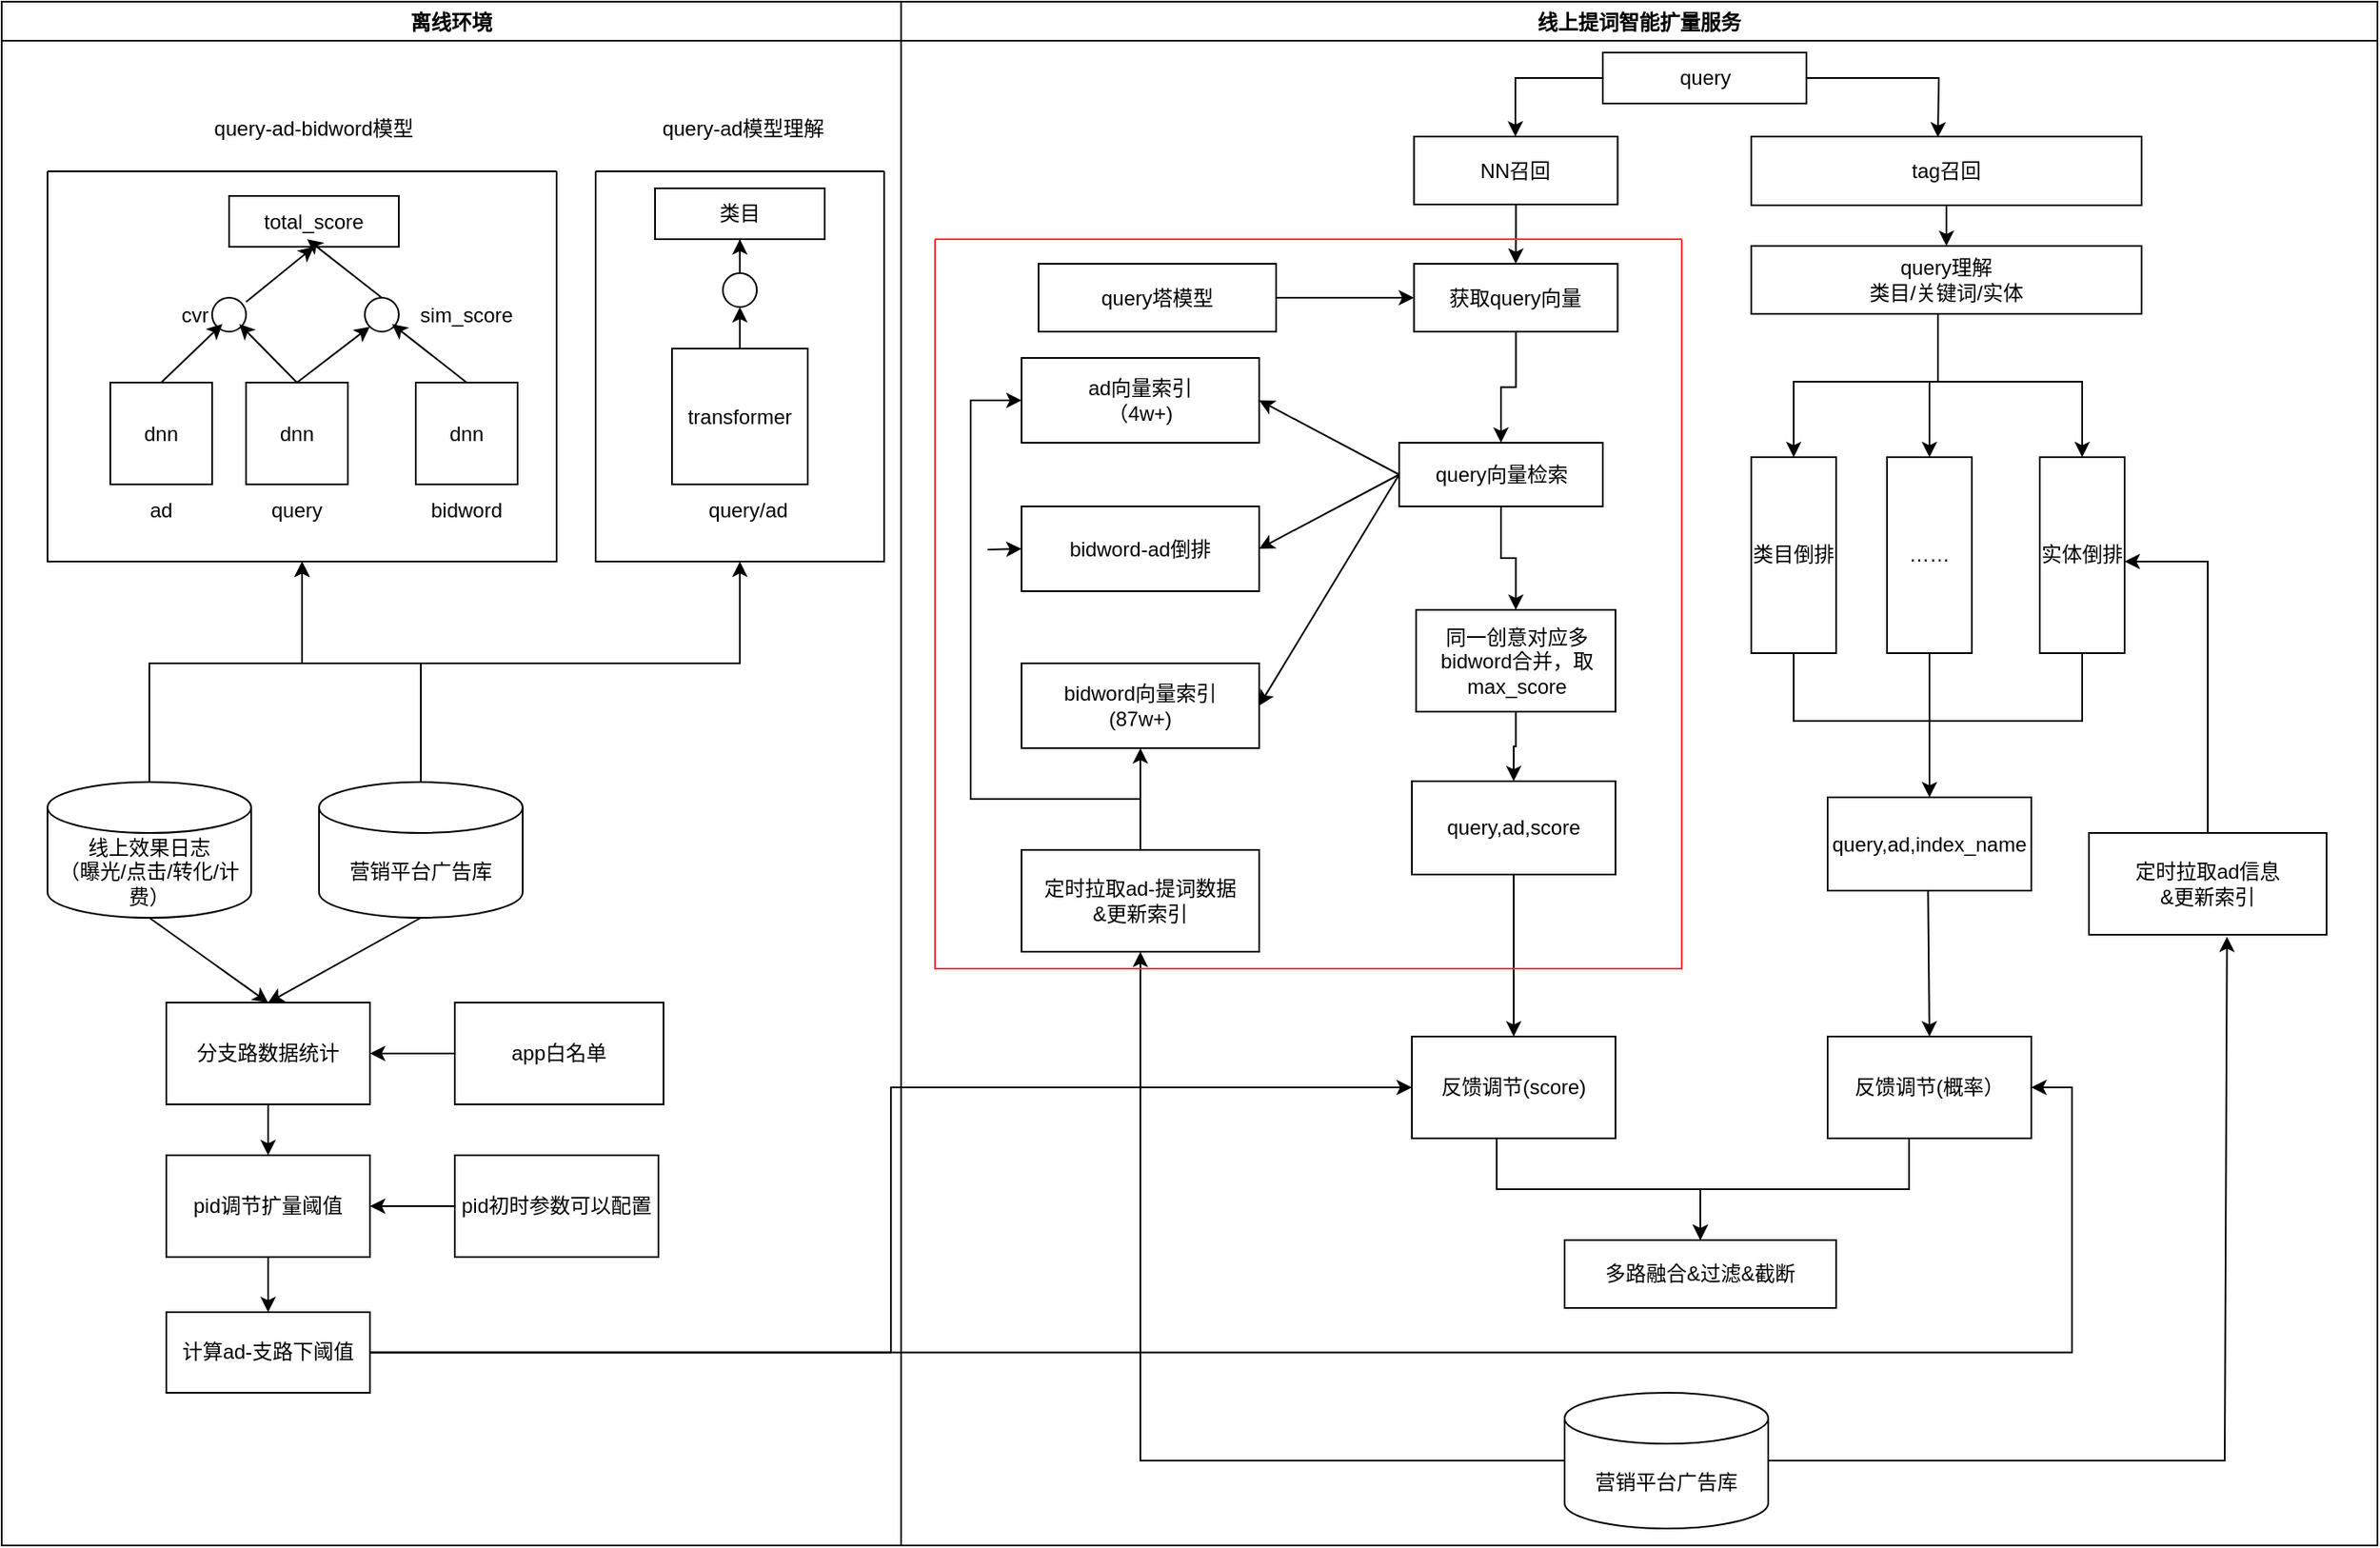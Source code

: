 <mxfile version="20.5.1" type="github">
  <diagram id="C5RBs43oDa-KdzZeNtuy" name="Page-1">
    <mxGraphModel dx="2824" dy="926" grid="1" gridSize="10" guides="1" tooltips="1" connect="1" arrows="1" fold="1" page="1" pageScale="1" pageWidth="827" pageHeight="1169" math="0" shadow="0">
      <root>
        <mxCell id="WIyWlLk6GJQsqaUBKTNV-0" />
        <mxCell id="WIyWlLk6GJQsqaUBKTNV-1" parent="WIyWlLk6GJQsqaUBKTNV-0" />
        <mxCell id="zbjX_P3OZ4dOYIP-fuS6-56" value="" style="edgeStyle=orthogonalEdgeStyle;rounded=0;orthogonalLoop=1;jettySize=auto;html=1;" edge="1" parent="WIyWlLk6GJQsqaUBKTNV-1" source="zbjX_P3OZ4dOYIP-fuS6-52" target="zbjX_P3OZ4dOYIP-fuS6-55">
          <mxGeometry relative="1" as="geometry" />
        </mxCell>
        <mxCell id="zbjX_P3OZ4dOYIP-fuS6-52" value="获取query向量" style="whiteSpace=wrap;html=1;" vertex="1" parent="WIyWlLk6GJQsqaUBKTNV-1">
          <mxGeometry x="492.25" y="284.5" width="120" height="40" as="geometry" />
        </mxCell>
        <mxCell id="zbjX_P3OZ4dOYIP-fuS6-60" value="" style="edgeStyle=orthogonalEdgeStyle;rounded=0;orthogonalLoop=1;jettySize=auto;html=1;" edge="1" parent="WIyWlLk6GJQsqaUBKTNV-1" source="zbjX_P3OZ4dOYIP-fuS6-55" target="zbjX_P3OZ4dOYIP-fuS6-59">
          <mxGeometry relative="1" as="geometry" />
        </mxCell>
        <mxCell id="zbjX_P3OZ4dOYIP-fuS6-93" style="edgeStyle=orthogonalEdgeStyle;rounded=0;orthogonalLoop=1;jettySize=auto;html=1;entryX=0.5;entryY=0;entryDx=0;entryDy=0;" edge="1" parent="WIyWlLk6GJQsqaUBKTNV-1" source="zbjX_P3OZ4dOYIP-fuS6-57" target="zbjX_P3OZ4dOYIP-fuS6-52">
          <mxGeometry relative="1" as="geometry" />
        </mxCell>
        <mxCell id="zbjX_P3OZ4dOYIP-fuS6-57" value="NN召回" style="rounded=0;whiteSpace=wrap;html=1;" vertex="1" parent="WIyWlLk6GJQsqaUBKTNV-1">
          <mxGeometry x="492.25" y="209.5" width="120" height="40" as="geometry" />
        </mxCell>
        <mxCell id="zbjX_P3OZ4dOYIP-fuS6-114" value="" style="edgeStyle=orthogonalEdgeStyle;rounded=0;orthogonalLoop=1;jettySize=auto;html=1;" edge="1" parent="WIyWlLk6GJQsqaUBKTNV-1" source="zbjX_P3OZ4dOYIP-fuS6-59" target="zbjX_P3OZ4dOYIP-fuS6-113">
          <mxGeometry relative="1" as="geometry" />
        </mxCell>
        <mxCell id="zbjX_P3OZ4dOYIP-fuS6-59" value="同一创意对应多bidword合并，取max_score&lt;br&gt;" style="whiteSpace=wrap;html=1;rounded=0;" vertex="1" parent="WIyWlLk6GJQsqaUBKTNV-1">
          <mxGeometry x="493.5" y="488.5" width="117.5" height="60" as="geometry" />
        </mxCell>
        <mxCell id="zbjX_P3OZ4dOYIP-fuS6-77" value="" style="endArrow=classic;html=1;rounded=0;entryX=0;entryY=0.5;entryDx=0;entryDy=0;" edge="1" parent="WIyWlLk6GJQsqaUBKTNV-1" target="zbjX_P3OZ4dOYIP-fuS6-127">
          <mxGeometry width="50" height="50" relative="1" as="geometry">
            <mxPoint x="241" y="453" as="sourcePoint" />
            <mxPoint x="411" y="569" as="targetPoint" />
          </mxGeometry>
        </mxCell>
        <mxCell id="zbjX_P3OZ4dOYIP-fuS6-169" value="" style="edgeStyle=orthogonalEdgeStyle;rounded=0;orthogonalLoop=1;jettySize=auto;html=1;" edge="1" parent="WIyWlLk6GJQsqaUBKTNV-1" source="zbjX_P3OZ4dOYIP-fuS6-92" target="zbjX_P3OZ4dOYIP-fuS6-97">
          <mxGeometry relative="1" as="geometry" />
        </mxCell>
        <mxCell id="zbjX_P3OZ4dOYIP-fuS6-92" value="tag召回" style="rounded=0;whiteSpace=wrap;html=1;" vertex="1" parent="WIyWlLk6GJQsqaUBKTNV-1">
          <mxGeometry x="691" y="209.5" width="230" height="40.5" as="geometry" />
        </mxCell>
        <mxCell id="zbjX_P3OZ4dOYIP-fuS6-103" style="edgeStyle=orthogonalEdgeStyle;rounded=0;orthogonalLoop=1;jettySize=auto;html=1;entryX=0.5;entryY=0;entryDx=0;entryDy=0;" edge="1" parent="WIyWlLk6GJQsqaUBKTNV-1" source="zbjX_P3OZ4dOYIP-fuS6-97" target="zbjX_P3OZ4dOYIP-fuS6-98">
          <mxGeometry relative="1" as="geometry">
            <Array as="points">
              <mxPoint x="801" y="354" />
              <mxPoint x="716" y="354" />
            </Array>
          </mxGeometry>
        </mxCell>
        <mxCell id="zbjX_P3OZ4dOYIP-fuS6-97" value="query理解&lt;br&gt;类目/关键词/实体" style="whiteSpace=wrap;html=1;" vertex="1" parent="WIyWlLk6GJQsqaUBKTNV-1">
          <mxGeometry x="691" y="274" width="230" height="40" as="geometry" />
        </mxCell>
        <mxCell id="zbjX_P3OZ4dOYIP-fuS6-98" value="类目倒排" style="whiteSpace=wrap;html=1;" vertex="1" parent="WIyWlLk6GJQsqaUBKTNV-1">
          <mxGeometry x="691" y="398.5" width="50" height="115.5" as="geometry" />
        </mxCell>
        <mxCell id="zbjX_P3OZ4dOYIP-fuS6-107" value="" style="edgeStyle=orthogonalEdgeStyle;rounded=0;orthogonalLoop=1;jettySize=auto;html=1;" edge="1" parent="WIyWlLk6GJQsqaUBKTNV-1" source="zbjX_P3OZ4dOYIP-fuS6-100" target="zbjX_P3OZ4dOYIP-fuS6-106">
          <mxGeometry relative="1" as="geometry" />
        </mxCell>
        <mxCell id="zbjX_P3OZ4dOYIP-fuS6-100" value="……" style="whiteSpace=wrap;html=1;" vertex="1" parent="WIyWlLk6GJQsqaUBKTNV-1">
          <mxGeometry x="771" y="398.5" width="50" height="115.5" as="geometry" />
        </mxCell>
        <mxCell id="zbjX_P3OZ4dOYIP-fuS6-101" value="实体倒排" style="whiteSpace=wrap;html=1;" vertex="1" parent="WIyWlLk6GJQsqaUBKTNV-1">
          <mxGeometry x="861" y="398.5" width="50" height="115.5" as="geometry" />
        </mxCell>
        <mxCell id="zbjX_P3OZ4dOYIP-fuS6-111" value="" style="endArrow=classic;html=1;rounded=0;entryX=0.5;entryY=0;entryDx=0;entryDy=0;" edge="1" parent="WIyWlLk6GJQsqaUBKTNV-1" target="zbjX_P3OZ4dOYIP-fuS6-101">
          <mxGeometry width="50" height="50" relative="1" as="geometry">
            <mxPoint x="801" y="354" as="sourcePoint" />
            <mxPoint x="881" y="384" as="targetPoint" />
            <Array as="points">
              <mxPoint x="886" y="354" />
            </Array>
          </mxGeometry>
        </mxCell>
        <mxCell id="zbjX_P3OZ4dOYIP-fuS6-112" value="" style="endArrow=classic;html=1;rounded=0;entryX=0.5;entryY=0;entryDx=0;entryDy=0;" edge="1" parent="WIyWlLk6GJQsqaUBKTNV-1" target="zbjX_P3OZ4dOYIP-fuS6-100">
          <mxGeometry width="50" height="50" relative="1" as="geometry">
            <mxPoint x="796" y="354" as="sourcePoint" />
            <mxPoint x="671" y="404" as="targetPoint" />
          </mxGeometry>
        </mxCell>
        <mxCell id="zbjX_P3OZ4dOYIP-fuS6-113" value="query,ad,score" style="whiteSpace=wrap;html=1;rounded=0;" vertex="1" parent="WIyWlLk6GJQsqaUBKTNV-1">
          <mxGeometry x="491" y="589.5" width="120" height="55" as="geometry" />
        </mxCell>
        <mxCell id="zbjX_P3OZ4dOYIP-fuS6-117" value="" style="endArrow=none;html=1;rounded=0;exitX=0.5;exitY=1;exitDx=0;exitDy=0;" edge="1" parent="WIyWlLk6GJQsqaUBKTNV-1" source="zbjX_P3OZ4dOYIP-fuS6-98">
          <mxGeometry width="50" height="50" relative="1" as="geometry">
            <mxPoint x="621" y="434" as="sourcePoint" />
            <mxPoint x="801" y="554" as="targetPoint" />
            <Array as="points">
              <mxPoint x="716" y="554" />
            </Array>
          </mxGeometry>
        </mxCell>
        <mxCell id="zbjX_P3OZ4dOYIP-fuS6-118" value="" style="endArrow=none;html=1;rounded=0;exitX=0.5;exitY=1;exitDx=0;exitDy=0;" edge="1" parent="WIyWlLk6GJQsqaUBKTNV-1" source="zbjX_P3OZ4dOYIP-fuS6-101">
          <mxGeometry width="50" height="50" relative="1" as="geometry">
            <mxPoint x="726" y="468.5" as="sourcePoint" />
            <mxPoint x="801" y="554" as="targetPoint" />
            <Array as="points">
              <mxPoint x="886" y="554" />
            </Array>
          </mxGeometry>
        </mxCell>
        <mxCell id="zbjX_P3OZ4dOYIP-fuS6-121" style="edgeStyle=orthogonalEdgeStyle;rounded=0;orthogonalLoop=1;jettySize=auto;html=1;exitX=0.5;exitY=1;exitDx=0;exitDy=0;" edge="1" parent="WIyWlLk6GJQsqaUBKTNV-1">
          <mxGeometry relative="1" as="geometry">
            <mxPoint x="351" y="329.5" as="sourcePoint" />
            <mxPoint x="351" y="329.5" as="targetPoint" />
          </mxGeometry>
        </mxCell>
        <mxCell id="zbjX_P3OZ4dOYIP-fuS6-123" style="edgeStyle=orthogonalEdgeStyle;rounded=0;orthogonalLoop=1;jettySize=auto;html=1;exitX=0.5;exitY=1;exitDx=0;exitDy=0;" edge="1" parent="WIyWlLk6GJQsqaUBKTNV-1">
          <mxGeometry relative="1" as="geometry">
            <mxPoint x="351" y="329.5" as="sourcePoint" />
            <mxPoint x="351" y="329.5" as="targetPoint" />
          </mxGeometry>
        </mxCell>
        <mxCell id="zbjX_P3OZ4dOYIP-fuS6-125" value="" style="edgeStyle=orthogonalEdgeStyle;rounded=0;orthogonalLoop=1;jettySize=auto;html=1;" edge="1" parent="WIyWlLk6GJQsqaUBKTNV-1" source="zbjX_P3OZ4dOYIP-fuS6-124" target="zbjX_P3OZ4dOYIP-fuS6-52">
          <mxGeometry relative="1" as="geometry" />
        </mxCell>
        <mxCell id="zbjX_P3OZ4dOYIP-fuS6-124" value="query塔模型" style="whiteSpace=wrap;html=1;" vertex="1" parent="WIyWlLk6GJQsqaUBKTNV-1">
          <mxGeometry x="271" y="284.5" width="140" height="40" as="geometry" />
        </mxCell>
        <mxCell id="zbjX_P3OZ4dOYIP-fuS6-131" value="" style="endArrow=classic;html=1;rounded=0;exitX=0.5;exitY=1;exitDx=0;exitDy=0;entryX=0.5;entryY=0;entryDx=0;entryDy=0;" edge="1" parent="WIyWlLk6GJQsqaUBKTNV-1" source="zbjX_P3OZ4dOYIP-fuS6-113" target="zbjX_P3OZ4dOYIP-fuS6-129">
          <mxGeometry width="50" height="50" relative="1" as="geometry">
            <mxPoint x="691" y="744.5" as="sourcePoint" />
            <mxPoint x="551" y="684.5" as="targetPoint" />
          </mxGeometry>
        </mxCell>
        <mxCell id="zbjX_P3OZ4dOYIP-fuS6-132" value="" style="endArrow=classic;html=1;rounded=0;exitX=0.5;exitY=1;exitDx=0;exitDy=0;entryX=0.5;entryY=0;entryDx=0;entryDy=0;" edge="1" parent="WIyWlLk6GJQsqaUBKTNV-1" target="zbjX_P3OZ4dOYIP-fuS6-130">
          <mxGeometry width="50" height="50" relative="1" as="geometry">
            <mxPoint x="795.17" y="654" as="sourcePoint" />
            <mxPoint x="796.516" y="689" as="targetPoint" />
          </mxGeometry>
        </mxCell>
        <mxCell id="zbjX_P3OZ4dOYIP-fuS6-139" value="线上提词智能扩量服务" style="swimlane;" vertex="1" parent="WIyWlLk6GJQsqaUBKTNV-1">
          <mxGeometry x="190" y="130" width="870" height="910" as="geometry" />
        </mxCell>
        <mxCell id="zbjX_P3OZ4dOYIP-fuS6-133" value="多路融合&amp;amp;过滤&amp;amp;截断" style="whiteSpace=wrap;html=1;rounded=0;" vertex="1" parent="zbjX_P3OZ4dOYIP-fuS6-139">
          <mxGeometry x="391" y="730" width="160" height="40" as="geometry" />
        </mxCell>
        <mxCell id="zbjX_P3OZ4dOYIP-fuS6-173" value="query" style="rounded=0;whiteSpace=wrap;html=1;" vertex="1" parent="zbjX_P3OZ4dOYIP-fuS6-139">
          <mxGeometry x="413.5" y="30" width="120" height="30" as="geometry" />
        </mxCell>
        <mxCell id="zbjX_P3OZ4dOYIP-fuS6-176" value="" style="edgeStyle=orthogonalEdgeStyle;rounded=0;orthogonalLoop=1;jettySize=auto;html=1;" edge="1" parent="zbjX_P3OZ4dOYIP-fuS6-139" source="zbjX_P3OZ4dOYIP-fuS6-69" target="zbjX_P3OZ4dOYIP-fuS6-62">
          <mxGeometry relative="1" as="geometry" />
        </mxCell>
        <mxCell id="zbjX_P3OZ4dOYIP-fuS6-69" value="定时拉取ad-提词数据&lt;br&gt;&amp;amp;更新索引" style="whiteSpace=wrap;html=1;" vertex="1" parent="zbjX_P3OZ4dOYIP-fuS6-139">
          <mxGeometry x="71" y="500" width="140" height="60" as="geometry" />
        </mxCell>
        <mxCell id="zbjX_P3OZ4dOYIP-fuS6-62" value="bidword向量索引&lt;br&gt;(87w+)" style="rounded=0;whiteSpace=wrap;html=1;" vertex="1" parent="zbjX_P3OZ4dOYIP-fuS6-139">
          <mxGeometry x="71" y="390" width="140" height="50" as="geometry" />
        </mxCell>
        <mxCell id="zbjX_P3OZ4dOYIP-fuS6-127" value="bidword-ad倒排" style="rounded=0;whiteSpace=wrap;html=1;" vertex="1" parent="zbjX_P3OZ4dOYIP-fuS6-139">
          <mxGeometry x="71" y="297.5" width="140" height="50" as="geometry" />
        </mxCell>
        <mxCell id="zbjX_P3OZ4dOYIP-fuS6-63" value="ad向量索引&lt;br&gt;（4w+)" style="rounded=0;whiteSpace=wrap;html=1;" vertex="1" parent="zbjX_P3OZ4dOYIP-fuS6-139">
          <mxGeometry x="71" y="210" width="140" height="50" as="geometry" />
        </mxCell>
        <mxCell id="zbjX_P3OZ4dOYIP-fuS6-96" style="edgeStyle=orthogonalEdgeStyle;rounded=0;orthogonalLoop=1;jettySize=auto;html=1;entryX=0;entryY=0.5;entryDx=0;entryDy=0;" edge="1" parent="zbjX_P3OZ4dOYIP-fuS6-139" source="zbjX_P3OZ4dOYIP-fuS6-69" target="zbjX_P3OZ4dOYIP-fuS6-63">
          <mxGeometry relative="1" as="geometry">
            <Array as="points">
              <mxPoint x="141" y="470" />
              <mxPoint x="41" y="470" />
              <mxPoint x="41" y="235" />
            </Array>
          </mxGeometry>
        </mxCell>
        <mxCell id="zbjX_P3OZ4dOYIP-fuS6-129" value="反馈调节(score)" style="whiteSpace=wrap;html=1;rounded=0;" vertex="1" parent="zbjX_P3OZ4dOYIP-fuS6-139">
          <mxGeometry x="301" y="610" width="120" height="60" as="geometry" />
        </mxCell>
        <mxCell id="zbjX_P3OZ4dOYIP-fuS6-134" style="edgeStyle=orthogonalEdgeStyle;rounded=0;orthogonalLoop=1;jettySize=auto;html=1;entryX=0.5;entryY=0;entryDx=0;entryDy=0;" edge="1" parent="zbjX_P3OZ4dOYIP-fuS6-139" source="zbjX_P3OZ4dOYIP-fuS6-129" target="zbjX_P3OZ4dOYIP-fuS6-133">
          <mxGeometry relative="1" as="geometry">
            <Array as="points">
              <mxPoint x="351" y="700" />
              <mxPoint x="471" y="700" />
            </Array>
          </mxGeometry>
        </mxCell>
        <mxCell id="zbjX_P3OZ4dOYIP-fuS6-55" value="query向量检索" style="rounded=0;whiteSpace=wrap;html=1;" vertex="1" parent="zbjX_P3OZ4dOYIP-fuS6-139">
          <mxGeometry x="293.5" y="260" width="120" height="37.5" as="geometry" />
        </mxCell>
        <mxCell id="zbjX_P3OZ4dOYIP-fuS6-65" value="" style="endArrow=classic;html=1;rounded=0;exitX=0;exitY=0.5;exitDx=0;exitDy=0;entryX=1;entryY=0.5;entryDx=0;entryDy=0;" edge="1" parent="zbjX_P3OZ4dOYIP-fuS6-139" source="zbjX_P3OZ4dOYIP-fuS6-55" target="zbjX_P3OZ4dOYIP-fuS6-63">
          <mxGeometry width="50" height="50" relative="1" as="geometry">
            <mxPoint x="303.5" y="287.75" as="sourcePoint" />
            <mxPoint x="231" y="189" as="targetPoint" />
          </mxGeometry>
        </mxCell>
        <mxCell id="zbjX_P3OZ4dOYIP-fuS6-66" value="" style="endArrow=classic;html=1;rounded=0;entryX=1;entryY=0.5;entryDx=0;entryDy=0;exitX=0;exitY=0.5;exitDx=0;exitDy=0;" edge="1" parent="zbjX_P3OZ4dOYIP-fuS6-139" source="zbjX_P3OZ4dOYIP-fuS6-55" target="zbjX_P3OZ4dOYIP-fuS6-62">
          <mxGeometry width="50" height="50" relative="1" as="geometry">
            <mxPoint x="291" y="279" as="sourcePoint" />
            <mxPoint x="231" y="287.75" as="targetPoint" />
          </mxGeometry>
        </mxCell>
        <mxCell id="zbjX_P3OZ4dOYIP-fuS6-183" value="" style="endArrow=classic;html=1;rounded=0;exitX=0;exitY=0.5;exitDx=0;exitDy=0;entryX=1;entryY=0.5;entryDx=0;entryDy=0;" edge="1" parent="zbjX_P3OZ4dOYIP-fuS6-139" source="zbjX_P3OZ4dOYIP-fuS6-55" target="zbjX_P3OZ4dOYIP-fuS6-127">
          <mxGeometry width="50" height="50" relative="1" as="geometry">
            <mxPoint x="303.5" y="288.75" as="sourcePoint" />
            <mxPoint x="221" y="245" as="targetPoint" />
          </mxGeometry>
        </mxCell>
        <mxCell id="zbjX_P3OZ4dOYIP-fuS6-185" style="edgeStyle=orthogonalEdgeStyle;rounded=0;orthogonalLoop=1;jettySize=auto;html=1;entryX=0.5;entryY=1;entryDx=0;entryDy=0;" edge="1" parent="zbjX_P3OZ4dOYIP-fuS6-139" source="zbjX_P3OZ4dOYIP-fuS6-184" target="zbjX_P3OZ4dOYIP-fuS6-69">
          <mxGeometry relative="1" as="geometry" />
        </mxCell>
        <mxCell id="zbjX_P3OZ4dOYIP-fuS6-184" value="营销平台广告库" style="shape=cylinder3;whiteSpace=wrap;html=1;boundedLbl=1;backgroundOutline=1;size=15;" vertex="1" parent="zbjX_P3OZ4dOYIP-fuS6-139">
          <mxGeometry x="391" y="820" width="120" height="80" as="geometry" />
        </mxCell>
        <mxCell id="zbjX_P3OZ4dOYIP-fuS6-130" value="反馈调节(概率）" style="whiteSpace=wrap;html=1;rounded=0;" vertex="1" parent="zbjX_P3OZ4dOYIP-fuS6-139">
          <mxGeometry x="546" y="610" width="120" height="60" as="geometry" />
        </mxCell>
        <mxCell id="zbjX_P3OZ4dOYIP-fuS6-135" style="edgeStyle=orthogonalEdgeStyle;rounded=0;orthogonalLoop=1;jettySize=auto;html=1;entryX=0.5;entryY=0;entryDx=0;entryDy=0;" edge="1" parent="zbjX_P3OZ4dOYIP-fuS6-139" source="zbjX_P3OZ4dOYIP-fuS6-130" target="zbjX_P3OZ4dOYIP-fuS6-133">
          <mxGeometry relative="1" as="geometry">
            <Array as="points">
              <mxPoint x="594" y="700" />
              <mxPoint x="471" y="700" />
            </Array>
          </mxGeometry>
        </mxCell>
        <mxCell id="zbjX_P3OZ4dOYIP-fuS6-222" value="定时拉取ad信息&lt;br&gt;&amp;amp;更新索引" style="whiteSpace=wrap;html=1;" vertex="1" parent="zbjX_P3OZ4dOYIP-fuS6-139">
          <mxGeometry x="700" y="490" width="140" height="60" as="geometry" />
        </mxCell>
        <mxCell id="zbjX_P3OZ4dOYIP-fuS6-186" value="" style="endArrow=classic;html=1;rounded=0;exitX=1;exitY=0.5;exitDx=0;exitDy=0;exitPerimeter=0;entryX=0.581;entryY=1.019;entryDx=0;entryDy=0;entryPerimeter=0;" edge="1" parent="zbjX_P3OZ4dOYIP-fuS6-139" source="zbjX_P3OZ4dOYIP-fuS6-184" target="zbjX_P3OZ4dOYIP-fuS6-222">
          <mxGeometry width="50" height="50" relative="1" as="geometry">
            <mxPoint x="541" y="820" as="sourcePoint" />
            <mxPoint x="751" y="560" as="targetPoint" />
            <Array as="points">
              <mxPoint x="780" y="860" />
            </Array>
          </mxGeometry>
        </mxCell>
        <mxCell id="zbjX_P3OZ4dOYIP-fuS6-106" value="query,ad,index_name" style="whiteSpace=wrap;html=1;" vertex="1" parent="zbjX_P3OZ4dOYIP-fuS6-139">
          <mxGeometry x="546" y="469" width="120" height="55" as="geometry" />
        </mxCell>
        <mxCell id="zbjX_P3OZ4dOYIP-fuS6-226" value="" style="swimlane;startSize=0;fillColor=#FF6666;strokeColor=#FF3333;" vertex="1" parent="zbjX_P3OZ4dOYIP-fuS6-139">
          <mxGeometry x="20" y="140" width="440" height="430" as="geometry" />
        </mxCell>
        <mxCell id="zbjX_P3OZ4dOYIP-fuS6-140" value="离线环境" style="swimlane;" vertex="1" parent="WIyWlLk6GJQsqaUBKTNV-1">
          <mxGeometry x="-340" y="130" width="530" height="910" as="geometry" />
        </mxCell>
        <mxCell id="zbjX_P3OZ4dOYIP-fuS6-1" value="dnn" style="whiteSpace=wrap;html=1;aspect=fixed;" vertex="1" parent="zbjX_P3OZ4dOYIP-fuS6-140">
          <mxGeometry x="64" y="224.5" width="60" height="60" as="geometry" />
        </mxCell>
        <mxCell id="zbjX_P3OZ4dOYIP-fuS6-2" value="ad" style="text;html=1;strokeColor=none;fillColor=none;align=center;verticalAlign=middle;whiteSpace=wrap;rounded=0;" vertex="1" parent="zbjX_P3OZ4dOYIP-fuS6-140">
          <mxGeometry x="64" y="284.5" width="60" height="30" as="geometry" />
        </mxCell>
        <mxCell id="zbjX_P3OZ4dOYIP-fuS6-3" value="dnn" style="whiteSpace=wrap;html=1;aspect=fixed;" vertex="1" parent="zbjX_P3OZ4dOYIP-fuS6-140">
          <mxGeometry x="144" y="224.5" width="60" height="60" as="geometry" />
        </mxCell>
        <mxCell id="zbjX_P3OZ4dOYIP-fuS6-5" value="dnn" style="whiteSpace=wrap;html=1;aspect=fixed;" vertex="1" parent="zbjX_P3OZ4dOYIP-fuS6-140">
          <mxGeometry x="244" y="224.5" width="60" height="60" as="geometry" />
        </mxCell>
        <mxCell id="zbjX_P3OZ4dOYIP-fuS6-6" value="bidword" style="text;html=1;strokeColor=none;fillColor=none;align=center;verticalAlign=middle;whiteSpace=wrap;rounded=0;" vertex="1" parent="zbjX_P3OZ4dOYIP-fuS6-140">
          <mxGeometry x="244" y="284.5" width="60" height="30" as="geometry" />
        </mxCell>
        <mxCell id="zbjX_P3OZ4dOYIP-fuS6-7" value="query" style="text;html=1;strokeColor=none;fillColor=none;align=center;verticalAlign=middle;whiteSpace=wrap;rounded=0;" vertex="1" parent="zbjX_P3OZ4dOYIP-fuS6-140">
          <mxGeometry x="144" y="284.5" width="60" height="30" as="geometry" />
        </mxCell>
        <mxCell id="zbjX_P3OZ4dOYIP-fuS6-8" value="" style="ellipse;whiteSpace=wrap;html=1;aspect=fixed;" vertex="1" parent="zbjX_P3OZ4dOYIP-fuS6-140">
          <mxGeometry x="124" y="174.5" width="20" height="20" as="geometry" />
        </mxCell>
        <mxCell id="zbjX_P3OZ4dOYIP-fuS6-14" value="" style="ellipse;whiteSpace=wrap;html=1;aspect=fixed;" vertex="1" parent="zbjX_P3OZ4dOYIP-fuS6-140">
          <mxGeometry x="214" y="174.5" width="20" height="20" as="geometry" />
        </mxCell>
        <mxCell id="zbjX_P3OZ4dOYIP-fuS6-19" value="total_score" style="rounded=0;whiteSpace=wrap;html=1;" vertex="1" parent="zbjX_P3OZ4dOYIP-fuS6-140">
          <mxGeometry x="134" y="114.5" width="100" height="30" as="geometry" />
        </mxCell>
        <mxCell id="zbjX_P3OZ4dOYIP-fuS6-22" value="cvr" style="text;html=1;strokeColor=none;fillColor=none;align=center;verticalAlign=middle;whiteSpace=wrap;rounded=0;" vertex="1" parent="zbjX_P3OZ4dOYIP-fuS6-140">
          <mxGeometry x="84" y="169.5" width="60" height="30" as="geometry" />
        </mxCell>
        <mxCell id="zbjX_P3OZ4dOYIP-fuS6-23" value="sim_score" style="text;html=1;strokeColor=none;fillColor=none;align=center;verticalAlign=middle;whiteSpace=wrap;rounded=0;" vertex="1" parent="zbjX_P3OZ4dOYIP-fuS6-140">
          <mxGeometry x="244" y="169.5" width="60" height="30" as="geometry" />
        </mxCell>
        <mxCell id="zbjX_P3OZ4dOYIP-fuS6-164" value="" style="swimlane;startSize=0;" vertex="1" parent="zbjX_P3OZ4dOYIP-fuS6-140">
          <mxGeometry x="27" y="100" width="300" height="230" as="geometry" />
        </mxCell>
        <mxCell id="zbjX_P3OZ4dOYIP-fuS6-179" style="edgeStyle=orthogonalEdgeStyle;rounded=0;orthogonalLoop=1;jettySize=auto;html=1;entryX=0.5;entryY=1;entryDx=0;entryDy=0;" edge="1" parent="zbjX_P3OZ4dOYIP-fuS6-140" source="zbjX_P3OZ4dOYIP-fuS6-33" target="zbjX_P3OZ4dOYIP-fuS6-164">
          <mxGeometry relative="1" as="geometry">
            <Array as="points">
              <mxPoint x="87" y="390" />
              <mxPoint x="177" y="390" />
            </Array>
          </mxGeometry>
        </mxCell>
        <mxCell id="zbjX_P3OZ4dOYIP-fuS6-33" value="线上效果日志&lt;br&gt;（曝光/点击/转化/计费）" style="shape=cylinder3;whiteSpace=wrap;html=1;boundedLbl=1;backgroundOutline=1;size=15;" vertex="1" parent="zbjX_P3OZ4dOYIP-fuS6-140">
          <mxGeometry x="27" y="460" width="120" height="80" as="geometry" />
        </mxCell>
        <mxCell id="zbjX_P3OZ4dOYIP-fuS6-180" style="edgeStyle=orthogonalEdgeStyle;rounded=0;orthogonalLoop=1;jettySize=auto;html=1;entryX=0.5;entryY=1;entryDx=0;entryDy=0;" edge="1" parent="zbjX_P3OZ4dOYIP-fuS6-140" source="zbjX_P3OZ4dOYIP-fuS6-34" target="zbjX_P3OZ4dOYIP-fuS6-164">
          <mxGeometry relative="1" as="geometry">
            <Array as="points">
              <mxPoint x="247" y="390" />
              <mxPoint x="177" y="390" />
            </Array>
          </mxGeometry>
        </mxCell>
        <mxCell id="zbjX_P3OZ4dOYIP-fuS6-219" style="edgeStyle=orthogonalEdgeStyle;rounded=0;orthogonalLoop=1;jettySize=auto;html=1;entryX=0.5;entryY=1;entryDx=0;entryDy=0;" edge="1" parent="zbjX_P3OZ4dOYIP-fuS6-140" source="zbjX_P3OZ4dOYIP-fuS6-34" target="zbjX_P3OZ4dOYIP-fuS6-194">
          <mxGeometry relative="1" as="geometry">
            <Array as="points">
              <mxPoint x="247" y="390" />
              <mxPoint x="435" y="390" />
            </Array>
          </mxGeometry>
        </mxCell>
        <mxCell id="zbjX_P3OZ4dOYIP-fuS6-34" value="营销平台广告库" style="shape=cylinder3;whiteSpace=wrap;html=1;boundedLbl=1;backgroundOutline=1;size=15;" vertex="1" parent="zbjX_P3OZ4dOYIP-fuS6-140">
          <mxGeometry x="187" y="460" width="120" height="80" as="geometry" />
        </mxCell>
        <mxCell id="zbjX_P3OZ4dOYIP-fuS6-36" value="分支路数据统计" style="whiteSpace=wrap;html=1;rounded=0;" vertex="1" parent="zbjX_P3OZ4dOYIP-fuS6-140">
          <mxGeometry x="97" y="590" width="120" height="60" as="geometry" />
        </mxCell>
        <mxCell id="zbjX_P3OZ4dOYIP-fuS6-37" value="" style="endArrow=classic;html=1;rounded=0;entryX=0.5;entryY=0;entryDx=0;entryDy=0;exitX=0.5;exitY=1;exitDx=0;exitDy=0;exitPerimeter=0;" edge="1" parent="zbjX_P3OZ4dOYIP-fuS6-140" source="zbjX_P3OZ4dOYIP-fuS6-33" target="zbjX_P3OZ4dOYIP-fuS6-36">
          <mxGeometry width="50" height="50" relative="1" as="geometry">
            <mxPoint x="87" y="560" as="sourcePoint" />
            <mxPoint x="-128" y="710" as="targetPoint" />
          </mxGeometry>
        </mxCell>
        <mxCell id="zbjX_P3OZ4dOYIP-fuS6-39" value="" style="endArrow=classic;html=1;rounded=0;entryX=0.5;entryY=0;entryDx=0;entryDy=0;exitX=0.5;exitY=1;exitDx=0;exitDy=0;exitPerimeter=0;" edge="1" parent="zbjX_P3OZ4dOYIP-fuS6-140" source="zbjX_P3OZ4dOYIP-fuS6-34" target="zbjX_P3OZ4dOYIP-fuS6-36">
          <mxGeometry width="50" height="50" relative="1" as="geometry">
            <mxPoint x="97" y="550" as="sourcePoint" />
            <mxPoint x="167" y="610" as="targetPoint" />
          </mxGeometry>
        </mxCell>
        <mxCell id="zbjX_P3OZ4dOYIP-fuS6-40" value="pid调节扩量阈值" style="whiteSpace=wrap;html=1;rounded=0;" vertex="1" parent="zbjX_P3OZ4dOYIP-fuS6-140">
          <mxGeometry x="97" y="680" width="120" height="60" as="geometry" />
        </mxCell>
        <mxCell id="zbjX_P3OZ4dOYIP-fuS6-41" value="" style="edgeStyle=orthogonalEdgeStyle;rounded=0;orthogonalLoop=1;jettySize=auto;html=1;" edge="1" parent="zbjX_P3OZ4dOYIP-fuS6-140" source="zbjX_P3OZ4dOYIP-fuS6-36" target="zbjX_P3OZ4dOYIP-fuS6-40">
          <mxGeometry relative="1" as="geometry" />
        </mxCell>
        <mxCell id="zbjX_P3OZ4dOYIP-fuS6-43" value="计算ad-支路下阈值" style="whiteSpace=wrap;html=1;rounded=0;" vertex="1" parent="zbjX_P3OZ4dOYIP-fuS6-140">
          <mxGeometry x="97" y="772.5" width="120" height="47.5" as="geometry" />
        </mxCell>
        <mxCell id="zbjX_P3OZ4dOYIP-fuS6-44" value="" style="edgeStyle=orthogonalEdgeStyle;rounded=0;orthogonalLoop=1;jettySize=auto;html=1;" edge="1" parent="zbjX_P3OZ4dOYIP-fuS6-140" source="zbjX_P3OZ4dOYIP-fuS6-40" target="zbjX_P3OZ4dOYIP-fuS6-43">
          <mxGeometry relative="1" as="geometry" />
        </mxCell>
        <mxCell id="zbjX_P3OZ4dOYIP-fuS6-46" style="edgeStyle=orthogonalEdgeStyle;rounded=0;orthogonalLoop=1;jettySize=auto;html=1;entryX=1;entryY=0.5;entryDx=0;entryDy=0;" edge="1" parent="zbjX_P3OZ4dOYIP-fuS6-140" source="zbjX_P3OZ4dOYIP-fuS6-45" target="zbjX_P3OZ4dOYIP-fuS6-40">
          <mxGeometry relative="1" as="geometry" />
        </mxCell>
        <mxCell id="zbjX_P3OZ4dOYIP-fuS6-45" value="pid初时参数可以配置" style="whiteSpace=wrap;html=1;rounded=0;" vertex="1" parent="zbjX_P3OZ4dOYIP-fuS6-140">
          <mxGeometry x="267" y="680" width="120" height="60" as="geometry" />
        </mxCell>
        <mxCell id="zbjX_P3OZ4dOYIP-fuS6-189" value="" style="edgeStyle=orthogonalEdgeStyle;rounded=0;orthogonalLoop=1;jettySize=auto;html=1;" edge="1" parent="zbjX_P3OZ4dOYIP-fuS6-140" source="zbjX_P3OZ4dOYIP-fuS6-187" target="zbjX_P3OZ4dOYIP-fuS6-36">
          <mxGeometry relative="1" as="geometry" />
        </mxCell>
        <mxCell id="zbjX_P3OZ4dOYIP-fuS6-187" value="app白名单" style="whiteSpace=wrap;html=1;rounded=0;" vertex="1" parent="zbjX_P3OZ4dOYIP-fuS6-140">
          <mxGeometry x="267" y="590" width="123" height="60" as="geometry" />
        </mxCell>
        <mxCell id="zbjX_P3OZ4dOYIP-fuS6-194" value="" style="swimlane;startSize=0;" vertex="1" parent="zbjX_P3OZ4dOYIP-fuS6-140">
          <mxGeometry x="350" y="100" width="170" height="230" as="geometry" />
        </mxCell>
        <mxCell id="zbjX_P3OZ4dOYIP-fuS6-195" value="query/ad" style="text;html=1;strokeColor=none;fillColor=none;align=center;verticalAlign=middle;whiteSpace=wrap;rounded=0;" vertex="1" parent="zbjX_P3OZ4dOYIP-fuS6-194">
          <mxGeometry x="60" y="184.5" width="60" height="30" as="geometry" />
        </mxCell>
        <mxCell id="zbjX_P3OZ4dOYIP-fuS6-196" value="transformer" style="whiteSpace=wrap;html=1;aspect=fixed;" vertex="1" parent="zbjX_P3OZ4dOYIP-fuS6-194">
          <mxGeometry x="45" y="104.5" width="80" height="80" as="geometry" />
        </mxCell>
        <mxCell id="zbjX_P3OZ4dOYIP-fuS6-210" value="" style="edgeStyle=orthogonalEdgeStyle;rounded=0;orthogonalLoop=1;jettySize=auto;html=1;" edge="1" parent="zbjX_P3OZ4dOYIP-fuS6-194" source="zbjX_P3OZ4dOYIP-fuS6-197" target="zbjX_P3OZ4dOYIP-fuS6-205">
          <mxGeometry relative="1" as="geometry" />
        </mxCell>
        <mxCell id="zbjX_P3OZ4dOYIP-fuS6-197" value="" style="ellipse;whiteSpace=wrap;html=1;aspect=fixed;" vertex="1" parent="zbjX_P3OZ4dOYIP-fuS6-194">
          <mxGeometry x="75" y="60" width="20" height="20" as="geometry" />
        </mxCell>
        <mxCell id="zbjX_P3OZ4dOYIP-fuS6-198" value="" style="endArrow=classic;html=1;rounded=0;exitX=0.5;exitY=0;exitDx=0;exitDy=0;" edge="1" parent="zbjX_P3OZ4dOYIP-fuS6-194" source="zbjX_P3OZ4dOYIP-fuS6-196">
          <mxGeometry width="50" height="50" relative="1" as="geometry">
            <mxPoint x="90" y="105" as="sourcePoint" />
            <mxPoint x="85" y="80" as="targetPoint" />
          </mxGeometry>
        </mxCell>
        <mxCell id="zbjX_P3OZ4dOYIP-fuS6-205" value="类目" style="rounded=0;whiteSpace=wrap;html=1;" vertex="1" parent="zbjX_P3OZ4dOYIP-fuS6-194">
          <mxGeometry x="35" y="10" width="100" height="30" as="geometry" />
        </mxCell>
        <mxCell id="zbjX_P3OZ4dOYIP-fuS6-213" value="" style="endArrow=classic;html=1;rounded=0;exitX=0.5;exitY=0;exitDx=0;exitDy=0;" edge="1" parent="zbjX_P3OZ4dOYIP-fuS6-140" source="zbjX_P3OZ4dOYIP-fuS6-1">
          <mxGeometry width="50" height="50" relative="1" as="geometry">
            <mxPoint x="194" y="154.5" as="sourcePoint" />
            <mxPoint x="130" y="190" as="targetPoint" />
          </mxGeometry>
        </mxCell>
        <mxCell id="zbjX_P3OZ4dOYIP-fuS6-215" value="" style="endArrow=classic;html=1;rounded=0;entryX=0;entryY=1;entryDx=0;entryDy=0;exitX=0.5;exitY=0;exitDx=0;exitDy=0;" edge="1" parent="zbjX_P3OZ4dOYIP-fuS6-140" source="zbjX_P3OZ4dOYIP-fuS6-3" target="zbjX_P3OZ4dOYIP-fuS6-14">
          <mxGeometry width="50" height="50" relative="1" as="geometry">
            <mxPoint x="190" y="230" as="sourcePoint" />
            <mxPoint x="150" y="200" as="targetPoint" />
          </mxGeometry>
        </mxCell>
        <mxCell id="zbjX_P3OZ4dOYIP-fuS6-217" value="" style="endArrow=classic;html=1;rounded=0;exitX=1;exitY=0.25;exitDx=0;exitDy=0;entryX=0.5;entryY=1;entryDx=0;entryDy=0;" edge="1" parent="zbjX_P3OZ4dOYIP-fuS6-140" source="zbjX_P3OZ4dOYIP-fuS6-22" target="zbjX_P3OZ4dOYIP-fuS6-19">
          <mxGeometry width="50" height="50" relative="1" as="geometry">
            <mxPoint x="104" y="234.5" as="sourcePoint" />
            <mxPoint x="140" y="200" as="targetPoint" />
          </mxGeometry>
        </mxCell>
        <mxCell id="zbjX_P3OZ4dOYIP-fuS6-220" value="query-ad-bidword模型" style="text;html=1;strokeColor=none;fillColor=none;align=center;verticalAlign=middle;whiteSpace=wrap;rounded=0;" vertex="1" parent="zbjX_P3OZ4dOYIP-fuS6-140">
          <mxGeometry x="101" y="60" width="166" height="30" as="geometry" />
        </mxCell>
        <mxCell id="zbjX_P3OZ4dOYIP-fuS6-221" value="query-ad模型理解" style="text;html=1;strokeColor=none;fillColor=none;align=center;verticalAlign=middle;whiteSpace=wrap;rounded=0;" vertex="1" parent="zbjX_P3OZ4dOYIP-fuS6-140">
          <mxGeometry x="354" y="60" width="166" height="30" as="geometry" />
        </mxCell>
        <mxCell id="zbjX_P3OZ4dOYIP-fuS6-181" style="edgeStyle=orthogonalEdgeStyle;rounded=0;orthogonalLoop=1;jettySize=auto;html=1;" edge="1" parent="WIyWlLk6GJQsqaUBKTNV-1" source="zbjX_P3OZ4dOYIP-fuS6-173" target="zbjX_P3OZ4dOYIP-fuS6-57">
          <mxGeometry relative="1" as="geometry">
            <Array as="points">
              <mxPoint x="552" y="175" />
            </Array>
          </mxGeometry>
        </mxCell>
        <mxCell id="zbjX_P3OZ4dOYIP-fuS6-182" style="edgeStyle=orthogonalEdgeStyle;rounded=0;orthogonalLoop=1;jettySize=auto;html=1;" edge="1" parent="WIyWlLk6GJQsqaUBKTNV-1" source="zbjX_P3OZ4dOYIP-fuS6-173">
          <mxGeometry relative="1" as="geometry">
            <mxPoint x="801" y="210" as="targetPoint" />
          </mxGeometry>
        </mxCell>
        <mxCell id="zbjX_P3OZ4dOYIP-fuS6-190" style="edgeStyle=orthogonalEdgeStyle;rounded=0;orthogonalLoop=1;jettySize=auto;html=1;entryX=0;entryY=0.5;entryDx=0;entryDy=0;" edge="1" parent="WIyWlLk6GJQsqaUBKTNV-1" source="zbjX_P3OZ4dOYIP-fuS6-43" target="zbjX_P3OZ4dOYIP-fuS6-129">
          <mxGeometry relative="1" as="geometry" />
        </mxCell>
        <mxCell id="zbjX_P3OZ4dOYIP-fuS6-191" style="edgeStyle=orthogonalEdgeStyle;rounded=0;orthogonalLoop=1;jettySize=auto;html=1;entryX=1;entryY=0.5;entryDx=0;entryDy=0;" edge="1" parent="WIyWlLk6GJQsqaUBKTNV-1" source="zbjX_P3OZ4dOYIP-fuS6-43" target="zbjX_P3OZ4dOYIP-fuS6-130">
          <mxGeometry relative="1" as="geometry">
            <mxPoint x="830" y="720" as="targetPoint" />
            <Array as="points">
              <mxPoint x="880" y="926" />
              <mxPoint x="880" y="770" />
            </Array>
          </mxGeometry>
        </mxCell>
        <mxCell id="zbjX_P3OZ4dOYIP-fuS6-214" value="" style="endArrow=classic;html=1;rounded=0;exitX=0.5;exitY=0;exitDx=0;exitDy=0;" edge="1" parent="WIyWlLk6GJQsqaUBKTNV-1" source="zbjX_P3OZ4dOYIP-fuS6-3">
          <mxGeometry width="50" height="50" relative="1" as="geometry">
            <mxPoint x="-236" y="364.5" as="sourcePoint" />
            <mxPoint x="-200" y="320" as="targetPoint" />
          </mxGeometry>
        </mxCell>
        <mxCell id="zbjX_P3OZ4dOYIP-fuS6-216" value="" style="endArrow=classic;html=1;rounded=0;exitX=0.5;exitY=0;exitDx=0;exitDy=0;" edge="1" parent="WIyWlLk6GJQsqaUBKTNV-1" source="zbjX_P3OZ4dOYIP-fuS6-5">
          <mxGeometry width="50" height="50" relative="1" as="geometry">
            <mxPoint x="-150" y="360" as="sourcePoint" />
            <mxPoint x="-110" y="320" as="targetPoint" />
          </mxGeometry>
        </mxCell>
        <mxCell id="zbjX_P3OZ4dOYIP-fuS6-218" value="" style="endArrow=classic;html=1;rounded=0;exitX=0.5;exitY=0;exitDx=0;exitDy=0;" edge="1" parent="WIyWlLk6GJQsqaUBKTNV-1" source="zbjX_P3OZ4dOYIP-fuS6-14">
          <mxGeometry width="50" height="50" relative="1" as="geometry">
            <mxPoint x="-186" y="317" as="sourcePoint" />
            <mxPoint x="-160" y="270" as="targetPoint" />
          </mxGeometry>
        </mxCell>
        <mxCell id="zbjX_P3OZ4dOYIP-fuS6-224" style="edgeStyle=orthogonalEdgeStyle;rounded=0;orthogonalLoop=1;jettySize=auto;html=1;exitX=0.5;exitY=0;exitDx=0;exitDy=0;" edge="1" parent="WIyWlLk6GJQsqaUBKTNV-1" source="zbjX_P3OZ4dOYIP-fuS6-222">
          <mxGeometry relative="1" as="geometry">
            <mxPoint x="911" y="460" as="targetPoint" />
            <Array as="points">
              <mxPoint x="960" y="460" />
            </Array>
          </mxGeometry>
        </mxCell>
      </root>
    </mxGraphModel>
  </diagram>
</mxfile>
